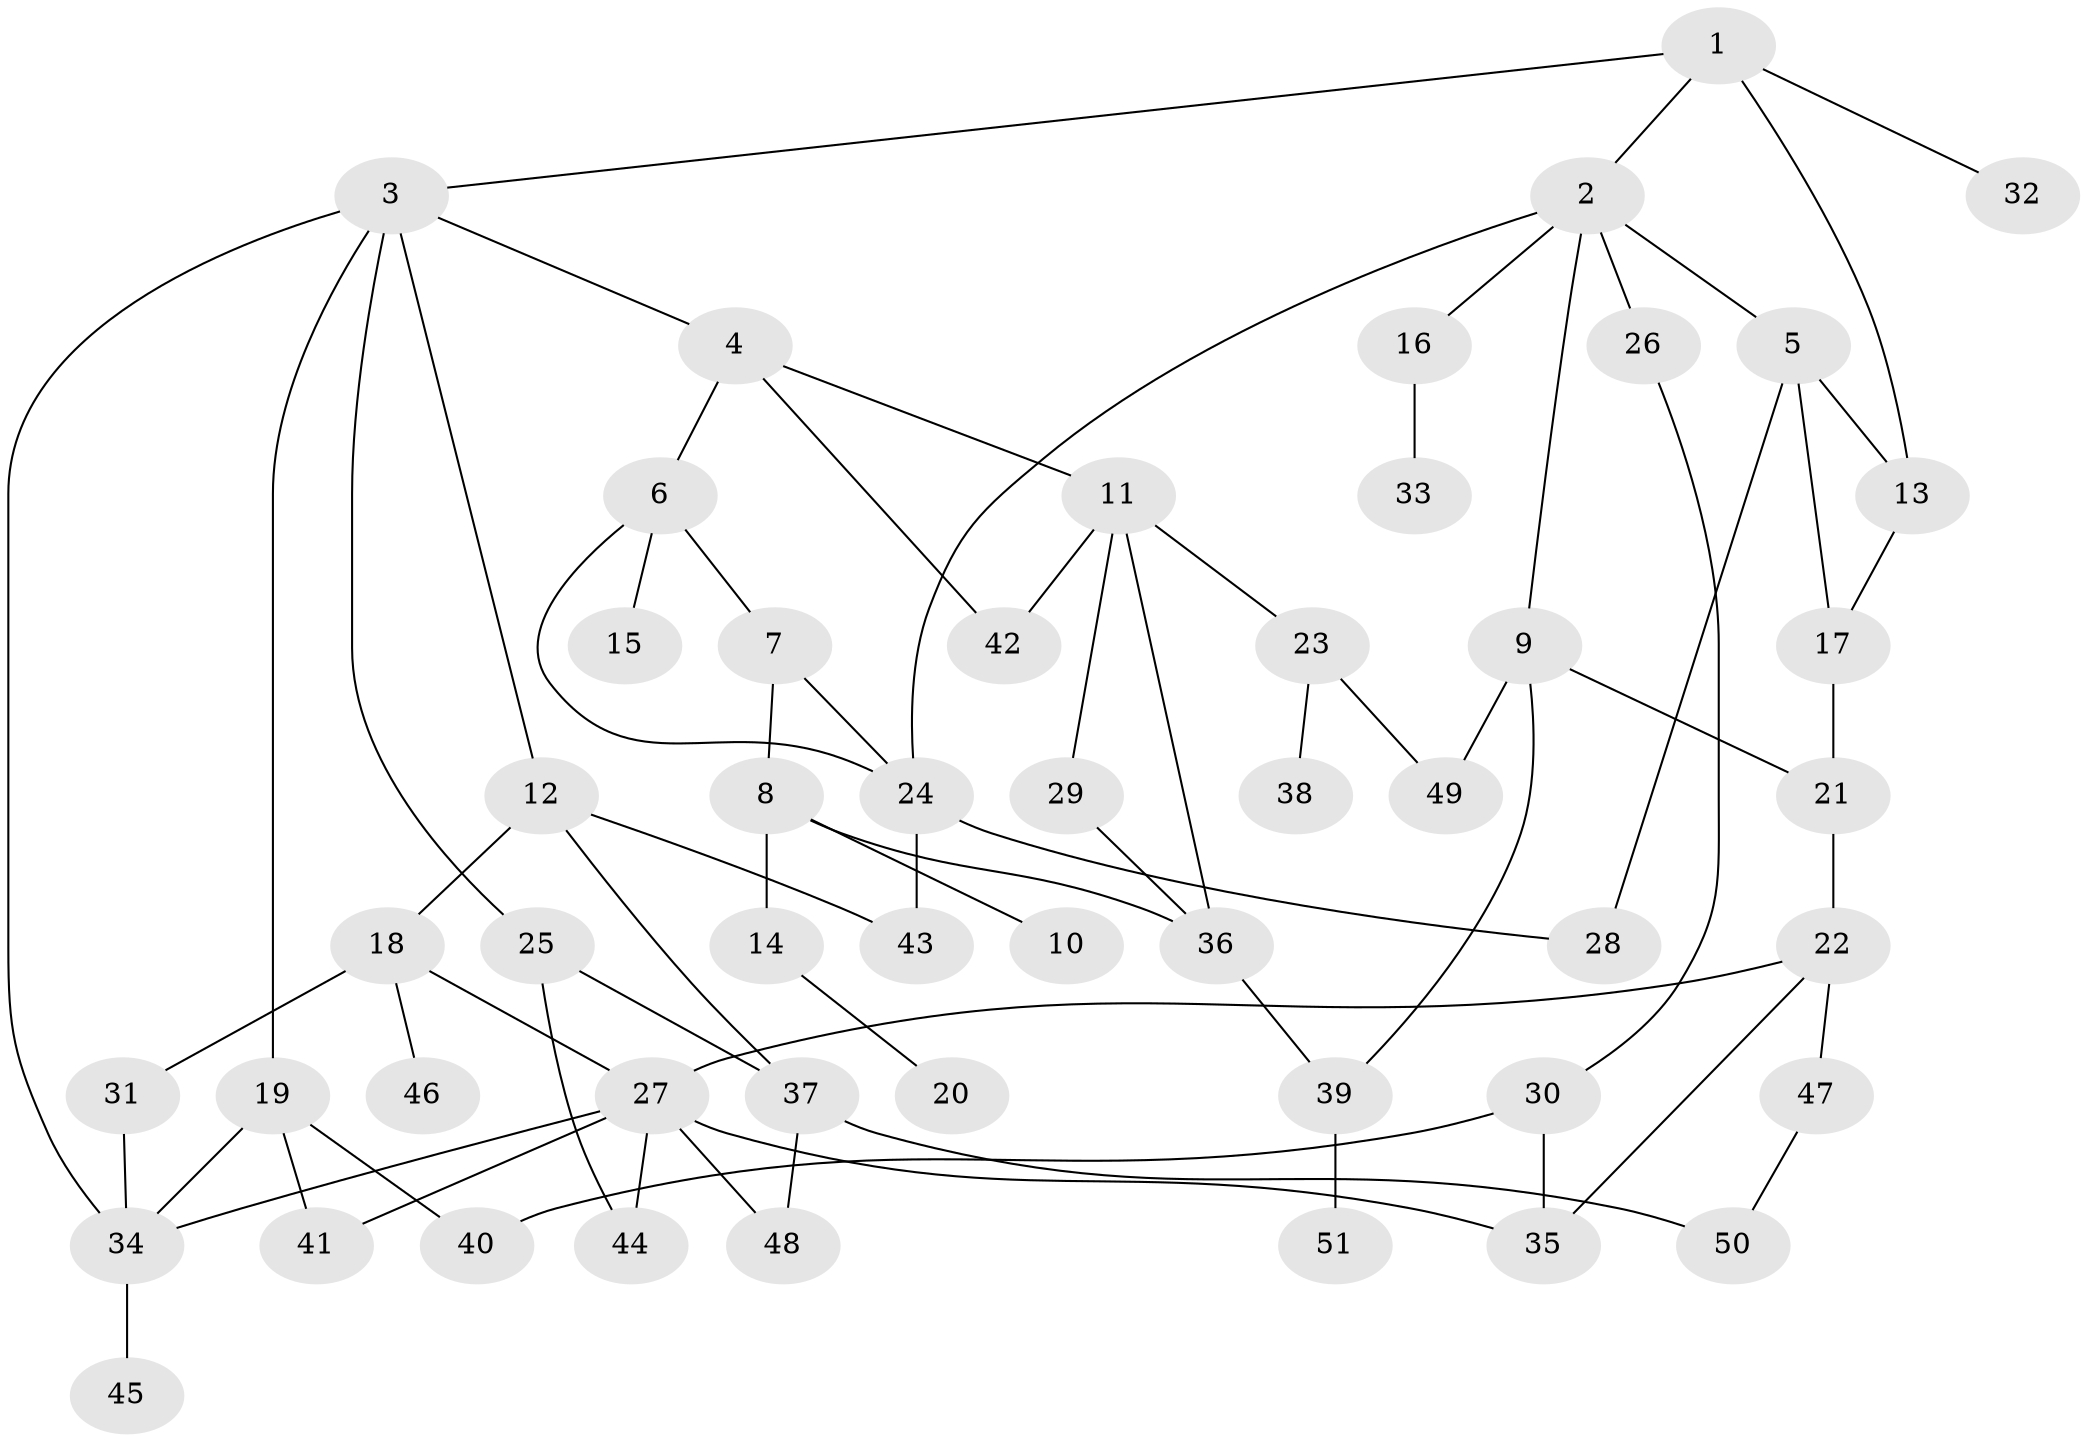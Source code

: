 // Generated by graph-tools (version 1.1) at 2025/13/03/09/25 04:13:16]
// undirected, 51 vertices, 74 edges
graph export_dot {
graph [start="1"]
  node [color=gray90,style=filled];
  1;
  2;
  3;
  4;
  5;
  6;
  7;
  8;
  9;
  10;
  11;
  12;
  13;
  14;
  15;
  16;
  17;
  18;
  19;
  20;
  21;
  22;
  23;
  24;
  25;
  26;
  27;
  28;
  29;
  30;
  31;
  32;
  33;
  34;
  35;
  36;
  37;
  38;
  39;
  40;
  41;
  42;
  43;
  44;
  45;
  46;
  47;
  48;
  49;
  50;
  51;
  1 -- 2;
  1 -- 3;
  1 -- 32;
  1 -- 13;
  2 -- 5;
  2 -- 9;
  2 -- 16;
  2 -- 24;
  2 -- 26;
  3 -- 4;
  3 -- 12;
  3 -- 19;
  3 -- 25;
  3 -- 34;
  4 -- 6;
  4 -- 11;
  4 -- 42;
  5 -- 13;
  5 -- 17;
  5 -- 28;
  6 -- 7;
  6 -- 15;
  6 -- 24;
  7 -- 8;
  7 -- 24;
  8 -- 10;
  8 -- 14;
  8 -- 36;
  9 -- 49;
  9 -- 39;
  9 -- 21;
  11 -- 23;
  11 -- 29;
  11 -- 42;
  11 -- 36;
  12 -- 18;
  12 -- 43;
  12 -- 37;
  13 -- 17;
  14 -- 20;
  16 -- 33;
  17 -- 21;
  18 -- 27;
  18 -- 31;
  18 -- 46;
  19 -- 41;
  19 -- 40;
  19 -- 34;
  21 -- 22;
  22 -- 35;
  22 -- 47;
  22 -- 27;
  23 -- 38;
  23 -- 49;
  24 -- 28;
  24 -- 43;
  25 -- 37;
  25 -- 44;
  26 -- 30;
  27 -- 48;
  27 -- 34;
  27 -- 41;
  27 -- 35;
  27 -- 44;
  29 -- 36;
  30 -- 40;
  30 -- 35;
  31 -- 34;
  34 -- 45;
  36 -- 39;
  37 -- 50;
  37 -- 48;
  39 -- 51;
  47 -- 50;
}
